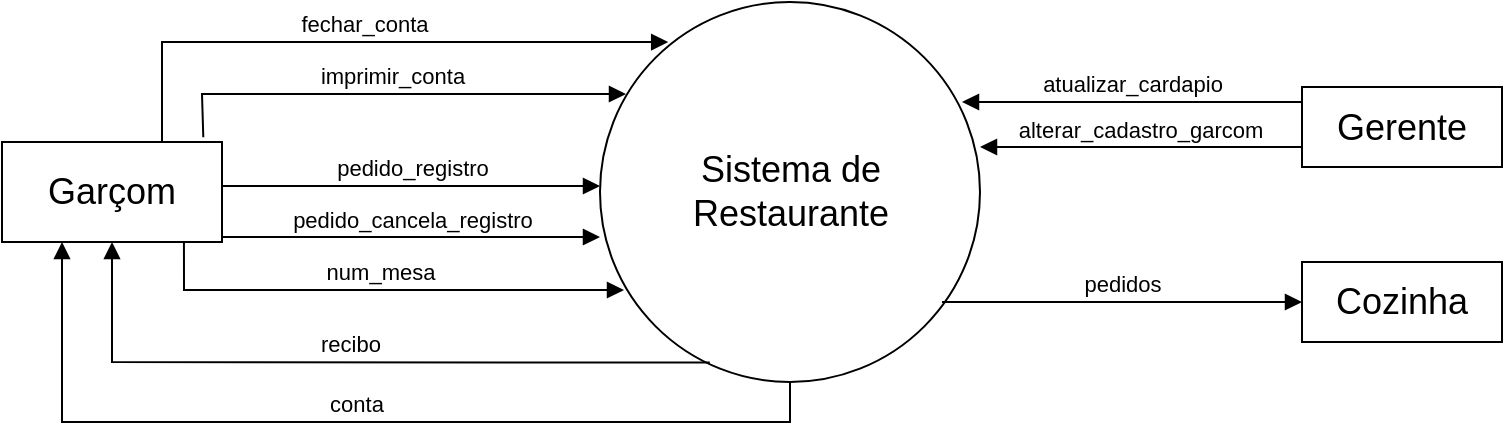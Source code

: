 <mxfile version="24.7.14">
  <diagram name="Página-1" id="M_txyRw-KqUrTfnMMuJP">
    <mxGraphModel dx="1002" dy="614" grid="1" gridSize="10" guides="1" tooltips="1" connect="1" arrows="1" fold="1" page="1" pageScale="1" pageWidth="827" pageHeight="1169" math="0" shadow="0">
      <root>
        <mxCell id="0" />
        <mxCell id="1" parent="0" />
        <mxCell id="3PuAnlJBCPEViRhnaqH4-1" value="" style="ellipse;whiteSpace=wrap;html=1;aspect=fixed;" vertex="1" parent="1">
          <mxGeometry x="319" y="160" width="190" height="190" as="geometry" />
        </mxCell>
        <mxCell id="3PuAnlJBCPEViRhnaqH4-3" value="" style="rounded=0;whiteSpace=wrap;html=1;" vertex="1" parent="1">
          <mxGeometry x="20" y="230" width="110" height="50" as="geometry" />
        </mxCell>
        <mxCell id="3PuAnlJBCPEViRhnaqH4-5" value="&lt;font style=&quot;font-size: 18px;&quot;&gt;Garçom&lt;/font&gt;" style="text;html=1;align=center;verticalAlign=middle;whiteSpace=wrap;rounded=0;" vertex="1" parent="1">
          <mxGeometry x="40" y="242.5" width="70" height="25" as="geometry" />
        </mxCell>
        <mxCell id="3PuAnlJBCPEViRhnaqH4-8" value="&lt;font style=&quot;font-size: 18px;&quot;&gt;Sistema de Restaurante&lt;/font&gt;" style="text;html=1;align=center;verticalAlign=middle;whiteSpace=wrap;rounded=0;" vertex="1" parent="1">
          <mxGeometry x="364.5" y="232.5" width="99" height="45" as="geometry" />
        </mxCell>
        <mxCell id="3PuAnlJBCPEViRhnaqH4-9" style="edgeStyle=orthogonalEdgeStyle;rounded=0;orthogonalLoop=1;jettySize=auto;html=1;exitX=0.5;exitY=1;exitDx=0;exitDy=0;" edge="1" parent="1" source="3PuAnlJBCPEViRhnaqH4-8" target="3PuAnlJBCPEViRhnaqH4-8">
          <mxGeometry relative="1" as="geometry" />
        </mxCell>
        <mxCell id="3PuAnlJBCPEViRhnaqH4-11" value="pedido_registro" style="html=1;verticalAlign=bottom;endArrow=block;curved=0;rounded=0;entryX=0;entryY=0.5;entryDx=0;entryDy=0;" edge="1" parent="1">
          <mxGeometry width="80" relative="1" as="geometry">
            <mxPoint x="130" y="252" as="sourcePoint" />
            <mxPoint x="319" y="252" as="targetPoint" />
          </mxGeometry>
        </mxCell>
        <mxCell id="3PuAnlJBCPEViRhnaqH4-12" value="pedido_cancela_registro" style="html=1;verticalAlign=bottom;endArrow=block;curved=0;rounded=0;entryX=0;entryY=0.5;entryDx=0;entryDy=0;" edge="1" parent="1">
          <mxGeometry width="80" relative="1" as="geometry">
            <mxPoint x="130" y="277.5" as="sourcePoint" />
            <mxPoint x="319" y="277.5" as="targetPoint" />
          </mxGeometry>
        </mxCell>
        <mxCell id="3PuAnlJBCPEViRhnaqH4-13" value="num_mesa" style="html=1;verticalAlign=bottom;endArrow=block;curved=0;rounded=0;exitX=0.827;exitY=1;exitDx=0;exitDy=0;exitPerimeter=0;" edge="1" parent="1" source="3PuAnlJBCPEViRhnaqH4-3">
          <mxGeometry width="80" relative="1" as="geometry">
            <mxPoint x="70" y="310" as="sourcePoint" />
            <mxPoint x="331" y="304" as="targetPoint" />
            <Array as="points">
              <mxPoint x="111" y="304" />
            </Array>
          </mxGeometry>
        </mxCell>
        <mxCell id="3PuAnlJBCPEViRhnaqH4-16" value="imprimir_conta" style="html=1;verticalAlign=bottom;endArrow=block;curved=0;rounded=0;exitX=0.915;exitY=-0.047;exitDx=0;exitDy=0;exitPerimeter=0;entryX=0.188;entryY=0.896;entryDx=0;entryDy=0;entryPerimeter=0;" edge="1" parent="1" source="3PuAnlJBCPEViRhnaqH4-3">
          <mxGeometry width="80" relative="1" as="geometry">
            <mxPoint x="70" y="160" as="sourcePoint" />
            <mxPoint x="332" y="206" as="targetPoint" />
            <Array as="points">
              <mxPoint x="120" y="206" />
            </Array>
          </mxGeometry>
        </mxCell>
        <mxCell id="3PuAnlJBCPEViRhnaqH4-17" value="fechar_conta" style="html=1;verticalAlign=bottom;endArrow=block;curved=0;rounded=0;entryX=0.111;entryY=0.158;entryDx=0;entryDy=0;entryPerimeter=0;" edge="1" parent="1">
          <mxGeometry width="80" relative="1" as="geometry">
            <mxPoint x="100" y="230" as="sourcePoint" />
            <mxPoint x="353.09" y="180.02" as="targetPoint" />
            <Array as="points">
              <mxPoint x="100" y="180" />
            </Array>
          </mxGeometry>
        </mxCell>
        <mxCell id="3PuAnlJBCPEViRhnaqH4-21" value="recibo" style="html=1;verticalAlign=bottom;endArrow=block;curved=0;rounded=0;entryX=0.5;entryY=1;entryDx=0;entryDy=0;exitX=0.289;exitY=0.949;exitDx=0;exitDy=0;exitPerimeter=0;" edge="1" parent="1" source="3PuAnlJBCPEViRhnaqH4-1" target="3PuAnlJBCPEViRhnaqH4-3">
          <mxGeometry width="80" relative="1" as="geometry">
            <mxPoint x="320" y="370" as="sourcePoint" />
            <mxPoint x="290" y="350.5" as="targetPoint" />
            <Array as="points">
              <mxPoint x="75" y="340" />
            </Array>
          </mxGeometry>
        </mxCell>
        <mxCell id="3PuAnlJBCPEViRhnaqH4-22" value="conta" style="html=1;verticalAlign=bottom;endArrow=block;curved=0;rounded=0;entryX=0.5;entryY=1;entryDx=0;entryDy=0;exitX=0.5;exitY=1;exitDx=0;exitDy=0;" edge="1" parent="1" source="3PuAnlJBCPEViRhnaqH4-1">
          <mxGeometry width="80" relative="1" as="geometry">
            <mxPoint x="420" y="360" as="sourcePoint" />
            <mxPoint x="50" y="280" as="targetPoint" />
            <Array as="points">
              <mxPoint x="414" y="370" />
              <mxPoint x="50" y="370" />
            </Array>
          </mxGeometry>
        </mxCell>
        <mxCell id="3PuAnlJBCPEViRhnaqH4-23" value="&lt;font style=&quot;font-size: 18px;&quot;&gt;Gerente&lt;/font&gt;" style="whiteSpace=wrap;html=1;align=center;" vertex="1" parent="1">
          <mxGeometry x="670" y="202.5" width="100" height="40" as="geometry" />
        </mxCell>
        <mxCell id="3PuAnlJBCPEViRhnaqH4-24" value="&lt;div&gt;atualizar_cardapio&lt;/div&gt;" style="html=1;verticalAlign=bottom;endArrow=block;curved=0;rounded=0;" edge="1" parent="1">
          <mxGeometry width="80" relative="1" as="geometry">
            <mxPoint x="670" y="210" as="sourcePoint" />
            <mxPoint x="500" y="210" as="targetPoint" />
            <mxPoint as="offset" />
          </mxGeometry>
        </mxCell>
        <mxCell id="3PuAnlJBCPEViRhnaqH4-25" value="&lt;div&gt;alterar_cadastro_garcom&lt;/div&gt;" style="html=1;verticalAlign=bottom;endArrow=block;curved=0;rounded=0;exitX=0;exitY=0.75;exitDx=0;exitDy=0;" edge="1" parent="1" source="3PuAnlJBCPEViRhnaqH4-23">
          <mxGeometry x="0.004" width="80" relative="1" as="geometry">
            <mxPoint x="679" y="232.5" as="sourcePoint" />
            <mxPoint x="509" y="232.5" as="targetPoint" />
            <mxPoint as="offset" />
          </mxGeometry>
        </mxCell>
        <mxCell id="3PuAnlJBCPEViRhnaqH4-26" value="&lt;font style=&quot;font-size: 18px;&quot;&gt;Cozinha&lt;/font&gt;" style="whiteSpace=wrap;html=1;align=center;" vertex="1" parent="1">
          <mxGeometry x="670" y="290" width="100" height="40" as="geometry" />
        </mxCell>
        <mxCell id="3PuAnlJBCPEViRhnaqH4-27" value="pedidos" style="html=1;verticalAlign=bottom;endArrow=block;curved=0;rounded=0;entryX=0;entryY=0.5;entryDx=0;entryDy=0;" edge="1" parent="1" target="3PuAnlJBCPEViRhnaqH4-26">
          <mxGeometry width="80" relative="1" as="geometry">
            <mxPoint x="490" y="310" as="sourcePoint" />
            <mxPoint x="630" y="309.58" as="targetPoint" />
          </mxGeometry>
        </mxCell>
      </root>
    </mxGraphModel>
  </diagram>
</mxfile>
